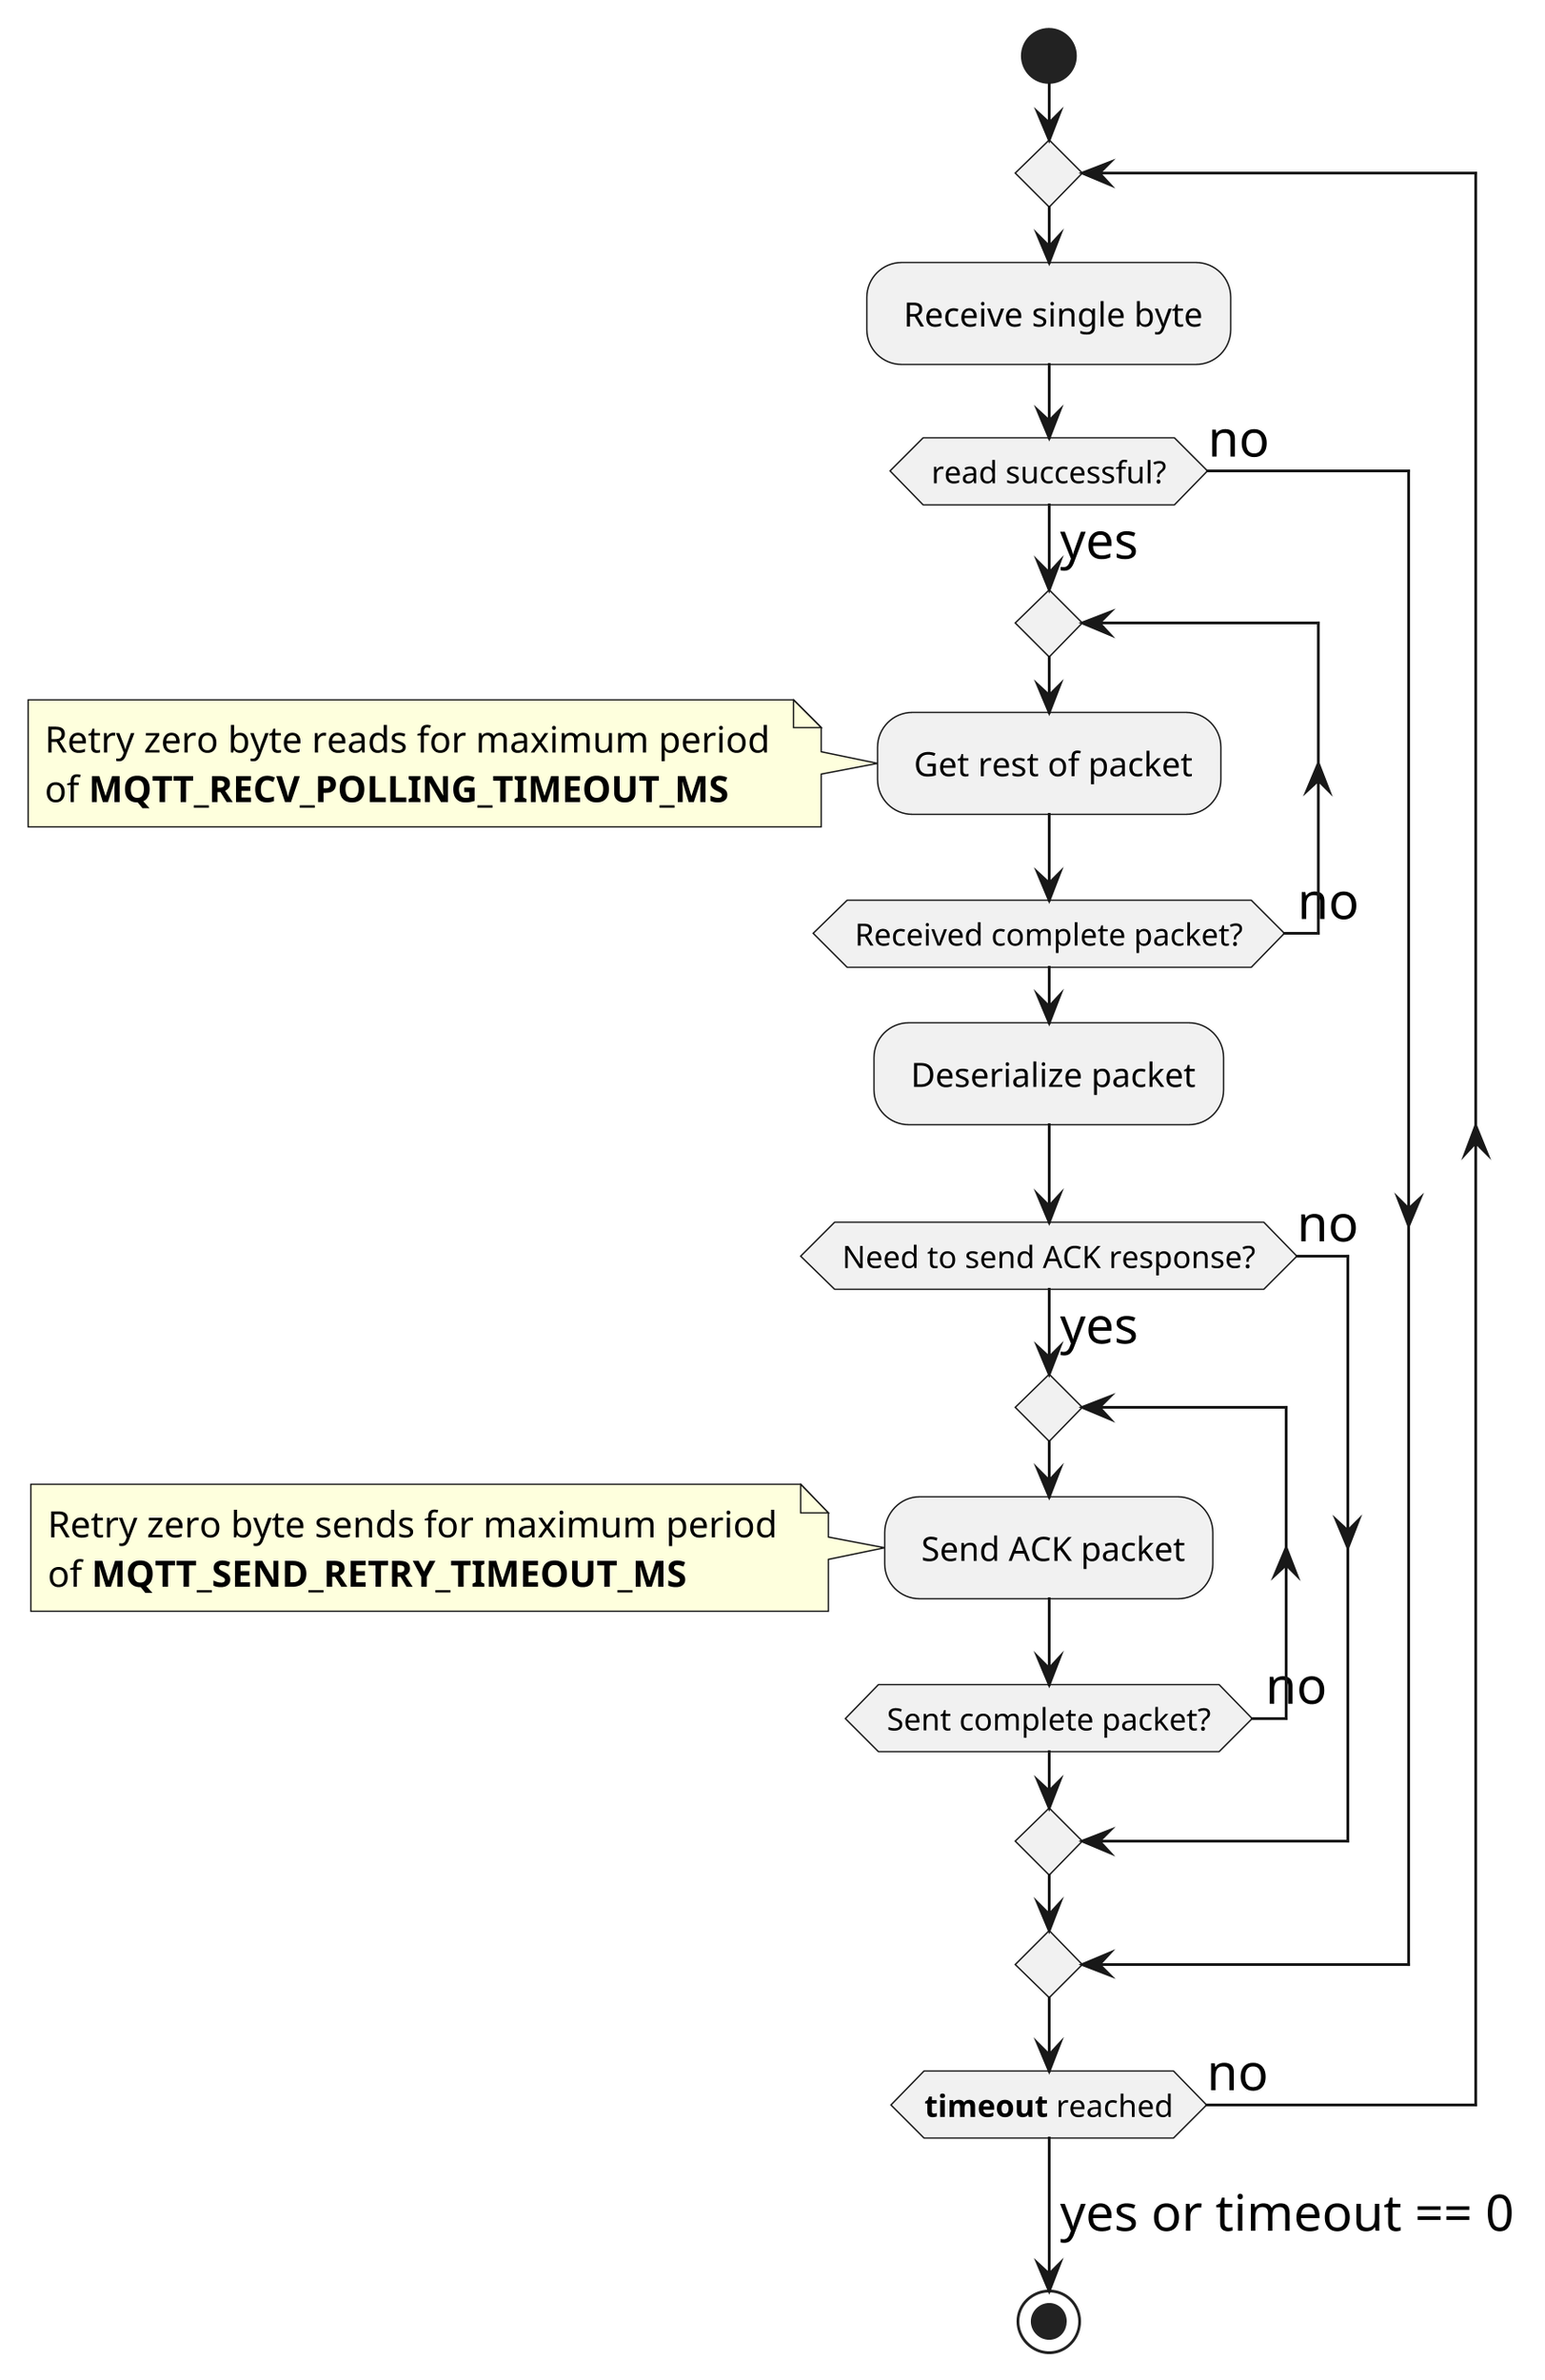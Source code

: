 @startuml
skinparam dpi 300
skinparam ArrowFontSize 18

start

repeat
	: Receive single byte;
    if( read successful? ) then (yes)
    	repeat
     		: Get rest of packet;
            note left: Retry zero byte reads for maximum period \nof **MQTT_RECV_POLLING_TIMEOUT_MS**
        repeat while( Received complete packet? ) is ( no )
    	: Deserialize packet;
        if ( Need to send ACK response? ) then (yes)
            repeat
            	: Send ACK packet;
                note left: Retry zero byte sends for maximum period \nof **MQTT_SEND_RETRY_TIMEOUT_MS**
            repeat while( Sent complete packet? ) is ( no )
        else (no)
        endif
    else (no)
    endif

repeat while (**timeout** reached) is (no)
-> yes or timeout == 0;

stop

@enduml
